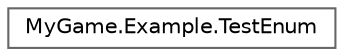 digraph "Graphical Class Hierarchy"
{
 // LATEX_PDF_SIZE
  bgcolor="transparent";
  edge [fontname=Helvetica,fontsize=10,labelfontname=Helvetica,labelfontsize=10];
  node [fontname=Helvetica,fontsize=10,shape=box,height=0.2,width=0.4];
  rankdir="LR";
  Node0 [id="Node000000",label="MyGame.Example.TestEnum",height=0.2,width=0.4,color="grey40", fillcolor="white", style="filled",URL="$classMyGame_1_1Example_1_1TestEnum.html",tooltip=" "];
}
